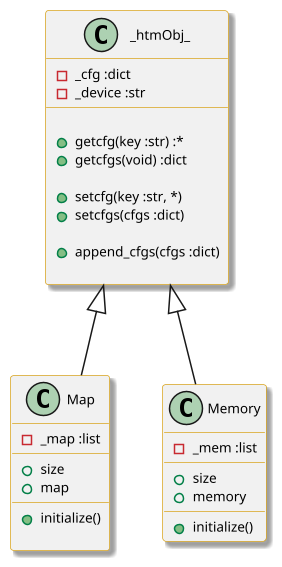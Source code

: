 
@startuml basetypes
skinparam {
    shadowing true
    handwritten false
    titleFontStyle plain
}
skinparam class {
    borderColor GoldenRod
    attributeFontSize 9
}

scale 1.5

class _htmObj_ {
    -_cfg :dict
    -_device :str
    __
    
    +getcfg(key :str) :*
    +getcfgs(void) :dict

    +setcfg(key :str, *)
    +setcfgs(cfgs :dict)

    +append_cfgs(cfgs :dict)

}

class Map {
    -_map :list
    __
    +size
    +map
    __
    +initialize()

}

class Memory {
    -_mem :list
    __
    +size
    +memory
    __
    +initialize()
}

_htmObj_ <|-- Map
_htmObj_ <|-- Memory

@enduml